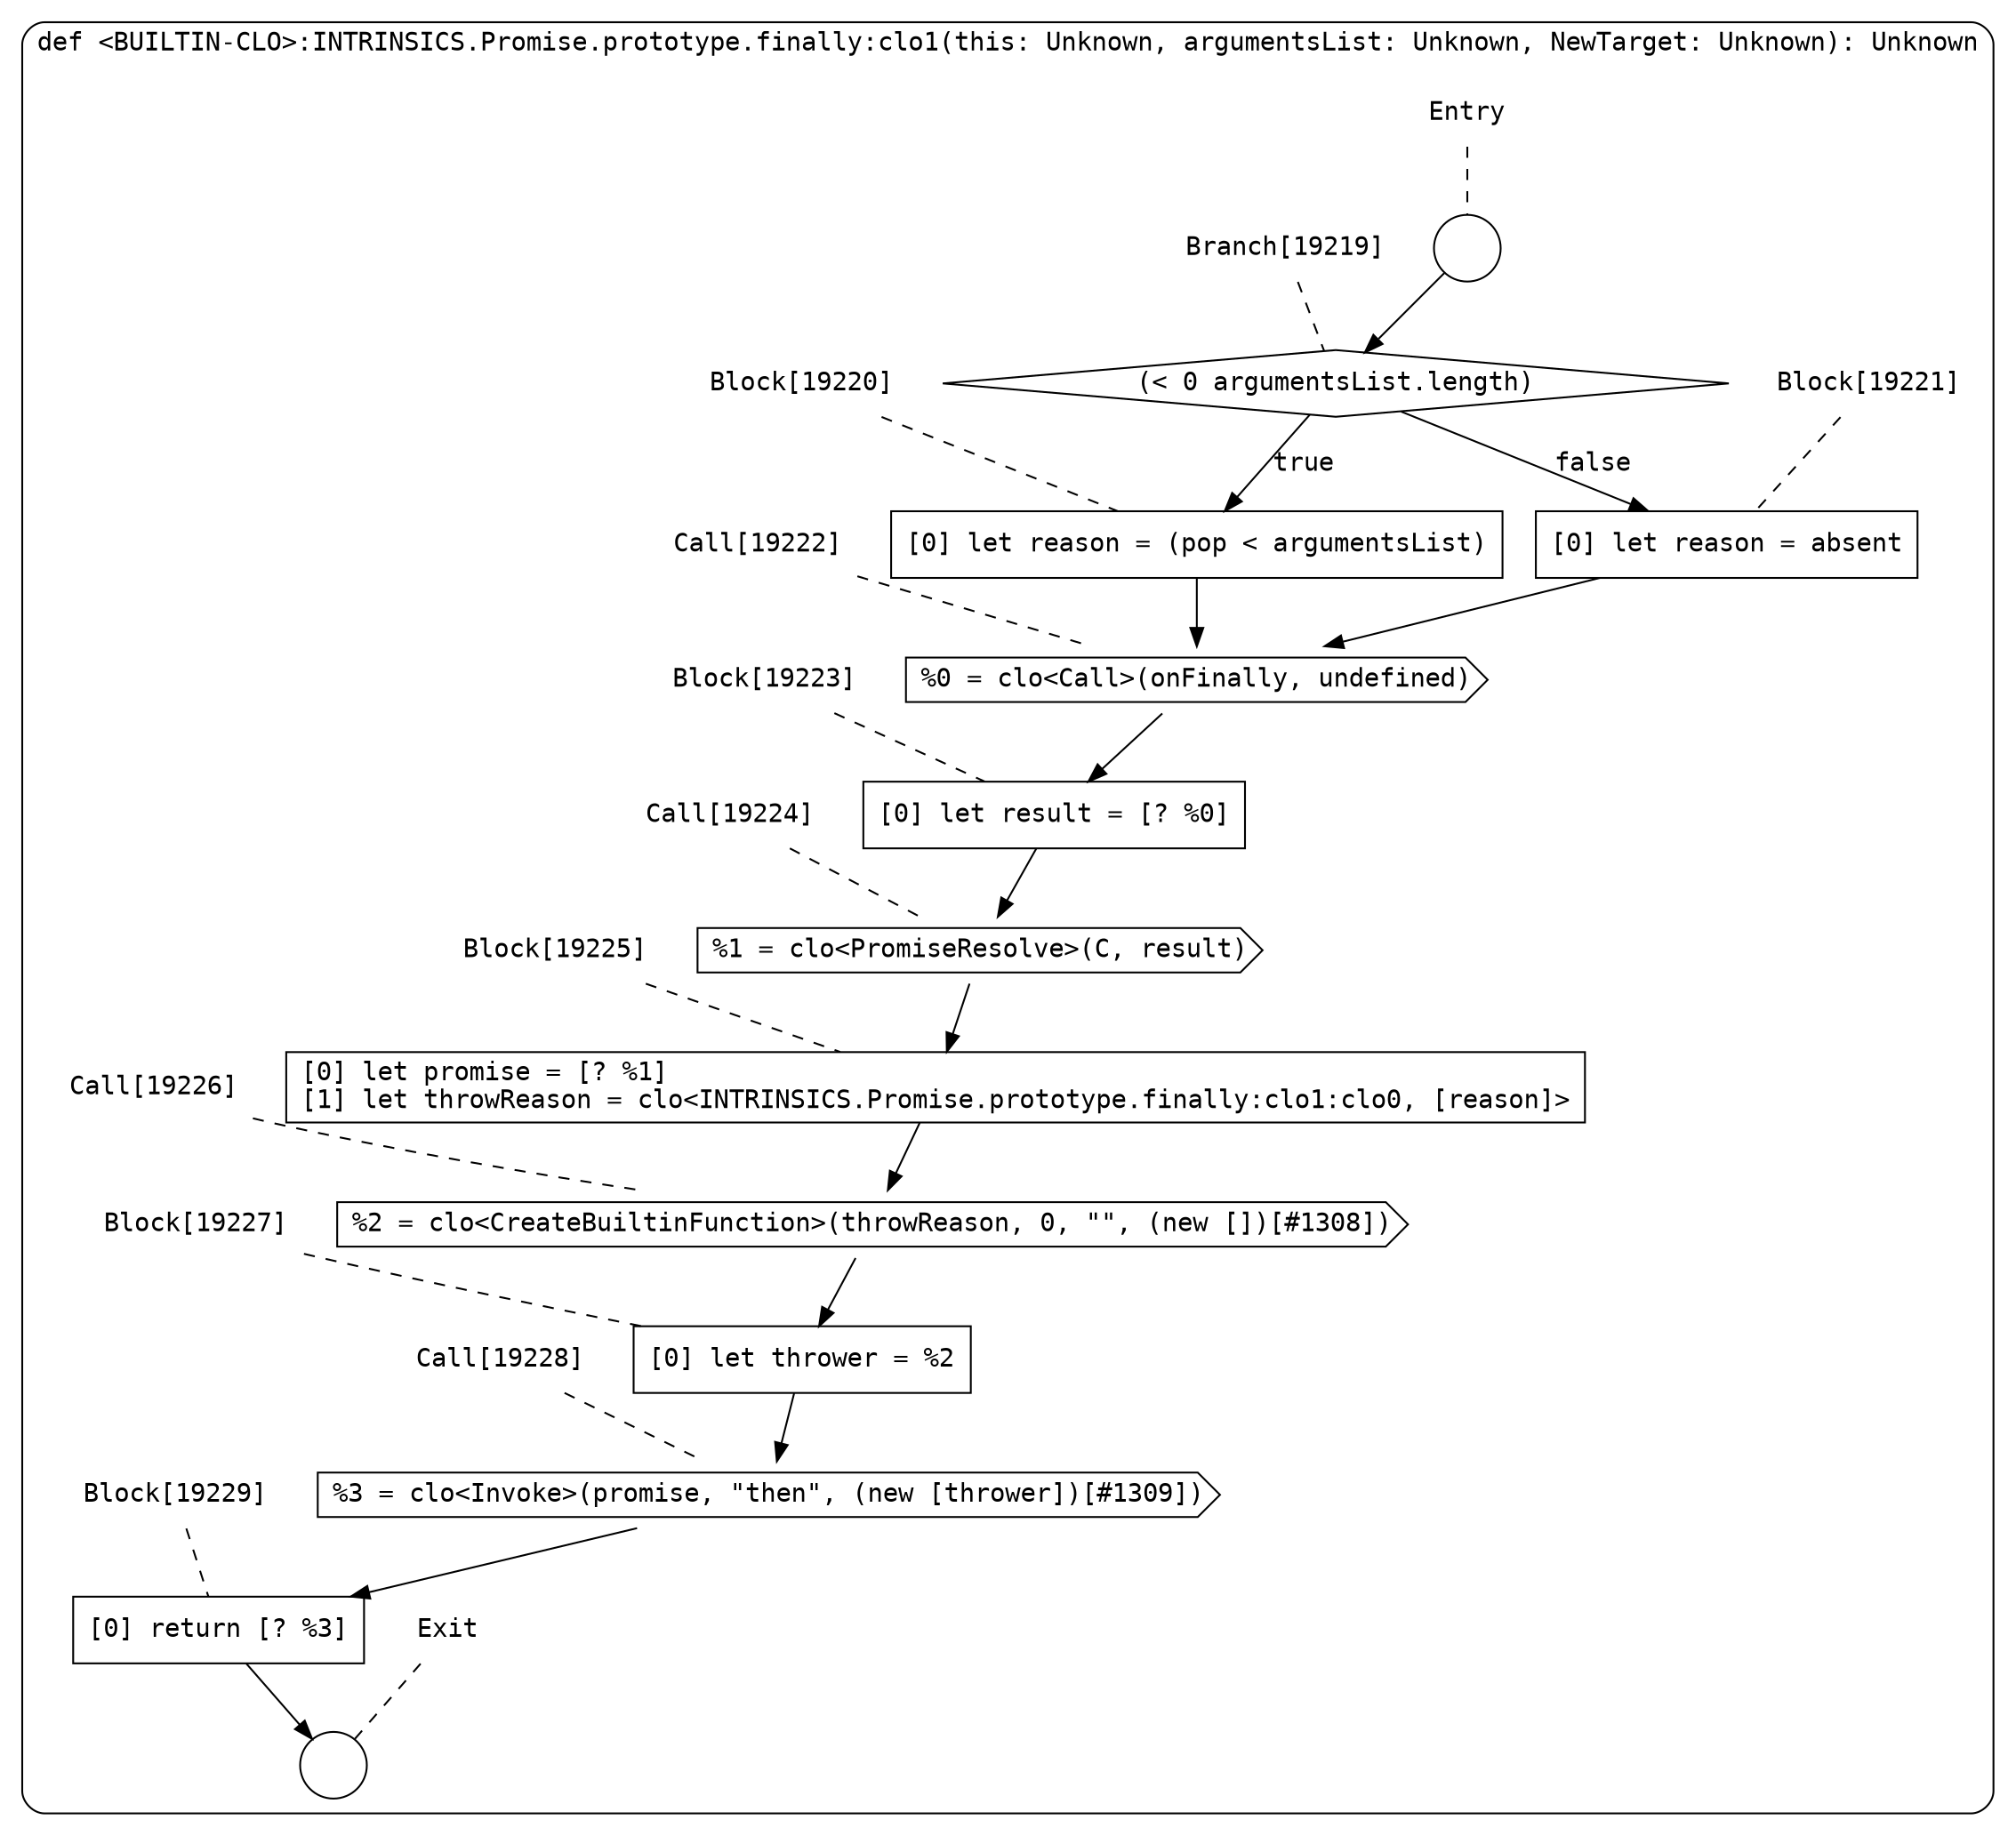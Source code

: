digraph {
  graph [fontname = "Consolas"]
  node [fontname = "Consolas"]
  edge [fontname = "Consolas"]
  subgraph cluster2602 {
    label = "def <BUILTIN-CLO>:INTRINSICS.Promise.prototype.finally:clo1(this: Unknown, argumentsList: Unknown, NewTarget: Unknown): Unknown"
    style = rounded
    cluster2602_entry_name [shape=none, label=<<font color="black">Entry</font>>]
    cluster2602_entry_name -> cluster2602_entry [arrowhead=none, color="black", style=dashed]
    cluster2602_entry [shape=circle label=" " color="black" fillcolor="white" style=filled]
    cluster2602_entry -> node19219 [color="black"]
    cluster2602_exit_name [shape=none, label=<<font color="black">Exit</font>>]
    cluster2602_exit_name -> cluster2602_exit [arrowhead=none, color="black", style=dashed]
    cluster2602_exit [shape=circle label=" " color="black" fillcolor="white" style=filled]
    node19219_name [shape=none, label=<<font color="black">Branch[19219]</font>>]
    node19219_name -> node19219 [arrowhead=none, color="black", style=dashed]
    node19219 [shape=diamond, label=<<font color="black">(&lt; 0 argumentsList.length)</font>> color="black" fillcolor="white", style=filled]
    node19219 -> node19220 [label=<<font color="black">true</font>> color="black"]
    node19219 -> node19221 [label=<<font color="black">false</font>> color="black"]
    node19220_name [shape=none, label=<<font color="black">Block[19220]</font>>]
    node19220_name -> node19220 [arrowhead=none, color="black", style=dashed]
    node19220 [shape=box, label=<<font color="black">[0] let reason = (pop &lt; argumentsList)<BR ALIGN="LEFT"/></font>> color="black" fillcolor="white", style=filled]
    node19220 -> node19222 [color="black"]
    node19221_name [shape=none, label=<<font color="black">Block[19221]</font>>]
    node19221_name -> node19221 [arrowhead=none, color="black", style=dashed]
    node19221 [shape=box, label=<<font color="black">[0] let reason = absent<BR ALIGN="LEFT"/></font>> color="black" fillcolor="white", style=filled]
    node19221 -> node19222 [color="black"]
    node19222_name [shape=none, label=<<font color="black">Call[19222]</font>>]
    node19222_name -> node19222 [arrowhead=none, color="black", style=dashed]
    node19222 [shape=cds, label=<<font color="black">%0 = clo&lt;Call&gt;(onFinally, undefined)</font>> color="black" fillcolor="white", style=filled]
    node19222 -> node19223 [color="black"]
    node19223_name [shape=none, label=<<font color="black">Block[19223]</font>>]
    node19223_name -> node19223 [arrowhead=none, color="black", style=dashed]
    node19223 [shape=box, label=<<font color="black">[0] let result = [? %0]<BR ALIGN="LEFT"/></font>> color="black" fillcolor="white", style=filled]
    node19223 -> node19224 [color="black"]
    node19224_name [shape=none, label=<<font color="black">Call[19224]</font>>]
    node19224_name -> node19224 [arrowhead=none, color="black", style=dashed]
    node19224 [shape=cds, label=<<font color="black">%1 = clo&lt;PromiseResolve&gt;(C, result)</font>> color="black" fillcolor="white", style=filled]
    node19224 -> node19225 [color="black"]
    node19225_name [shape=none, label=<<font color="black">Block[19225]</font>>]
    node19225_name -> node19225 [arrowhead=none, color="black", style=dashed]
    node19225 [shape=box, label=<<font color="black">[0] let promise = [? %1]<BR ALIGN="LEFT"/>[1] let throwReason = clo&lt;INTRINSICS.Promise.prototype.finally:clo1:clo0, [reason]&gt;<BR ALIGN="LEFT"/></font>> color="black" fillcolor="white", style=filled]
    node19225 -> node19226 [color="black"]
    node19226_name [shape=none, label=<<font color="black">Call[19226]</font>>]
    node19226_name -> node19226 [arrowhead=none, color="black", style=dashed]
    node19226 [shape=cds, label=<<font color="black">%2 = clo&lt;CreateBuiltinFunction&gt;(throwReason, 0, &quot;&quot;, (new [])[#1308])</font>> color="black" fillcolor="white", style=filled]
    node19226 -> node19227 [color="black"]
    node19227_name [shape=none, label=<<font color="black">Block[19227]</font>>]
    node19227_name -> node19227 [arrowhead=none, color="black", style=dashed]
    node19227 [shape=box, label=<<font color="black">[0] let thrower = %2<BR ALIGN="LEFT"/></font>> color="black" fillcolor="white", style=filled]
    node19227 -> node19228 [color="black"]
    node19228_name [shape=none, label=<<font color="black">Call[19228]</font>>]
    node19228_name -> node19228 [arrowhead=none, color="black", style=dashed]
    node19228 [shape=cds, label=<<font color="black">%3 = clo&lt;Invoke&gt;(promise, &quot;then&quot;, (new [thrower])[#1309])</font>> color="black" fillcolor="white", style=filled]
    node19228 -> node19229 [color="black"]
    node19229_name [shape=none, label=<<font color="black">Block[19229]</font>>]
    node19229_name -> node19229 [arrowhead=none, color="black", style=dashed]
    node19229 [shape=box, label=<<font color="black">[0] return [? %3]<BR ALIGN="LEFT"/></font>> color="black" fillcolor="white", style=filled]
    node19229 -> cluster2602_exit [color="black"]
  }
}